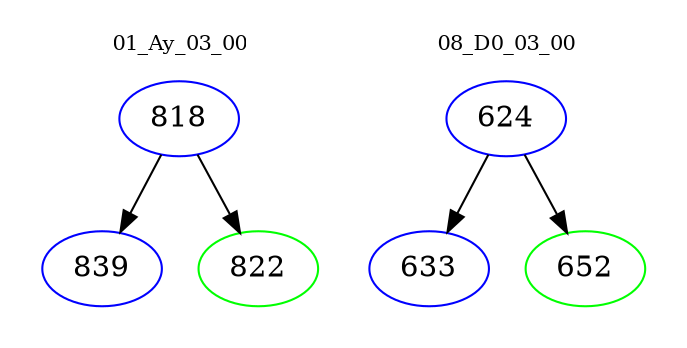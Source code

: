 digraph{
subgraph cluster_0 {
color = white
label = "01_Ay_03_00";
fontsize=10;
T0_818 [label="818", color="blue"]
T0_818 -> T0_839 [color="black"]
T0_839 [label="839", color="blue"]
T0_818 -> T0_822 [color="black"]
T0_822 [label="822", color="green"]
}
subgraph cluster_1 {
color = white
label = "08_D0_03_00";
fontsize=10;
T1_624 [label="624", color="blue"]
T1_624 -> T1_633 [color="black"]
T1_633 [label="633", color="blue"]
T1_624 -> T1_652 [color="black"]
T1_652 [label="652", color="green"]
}
}
